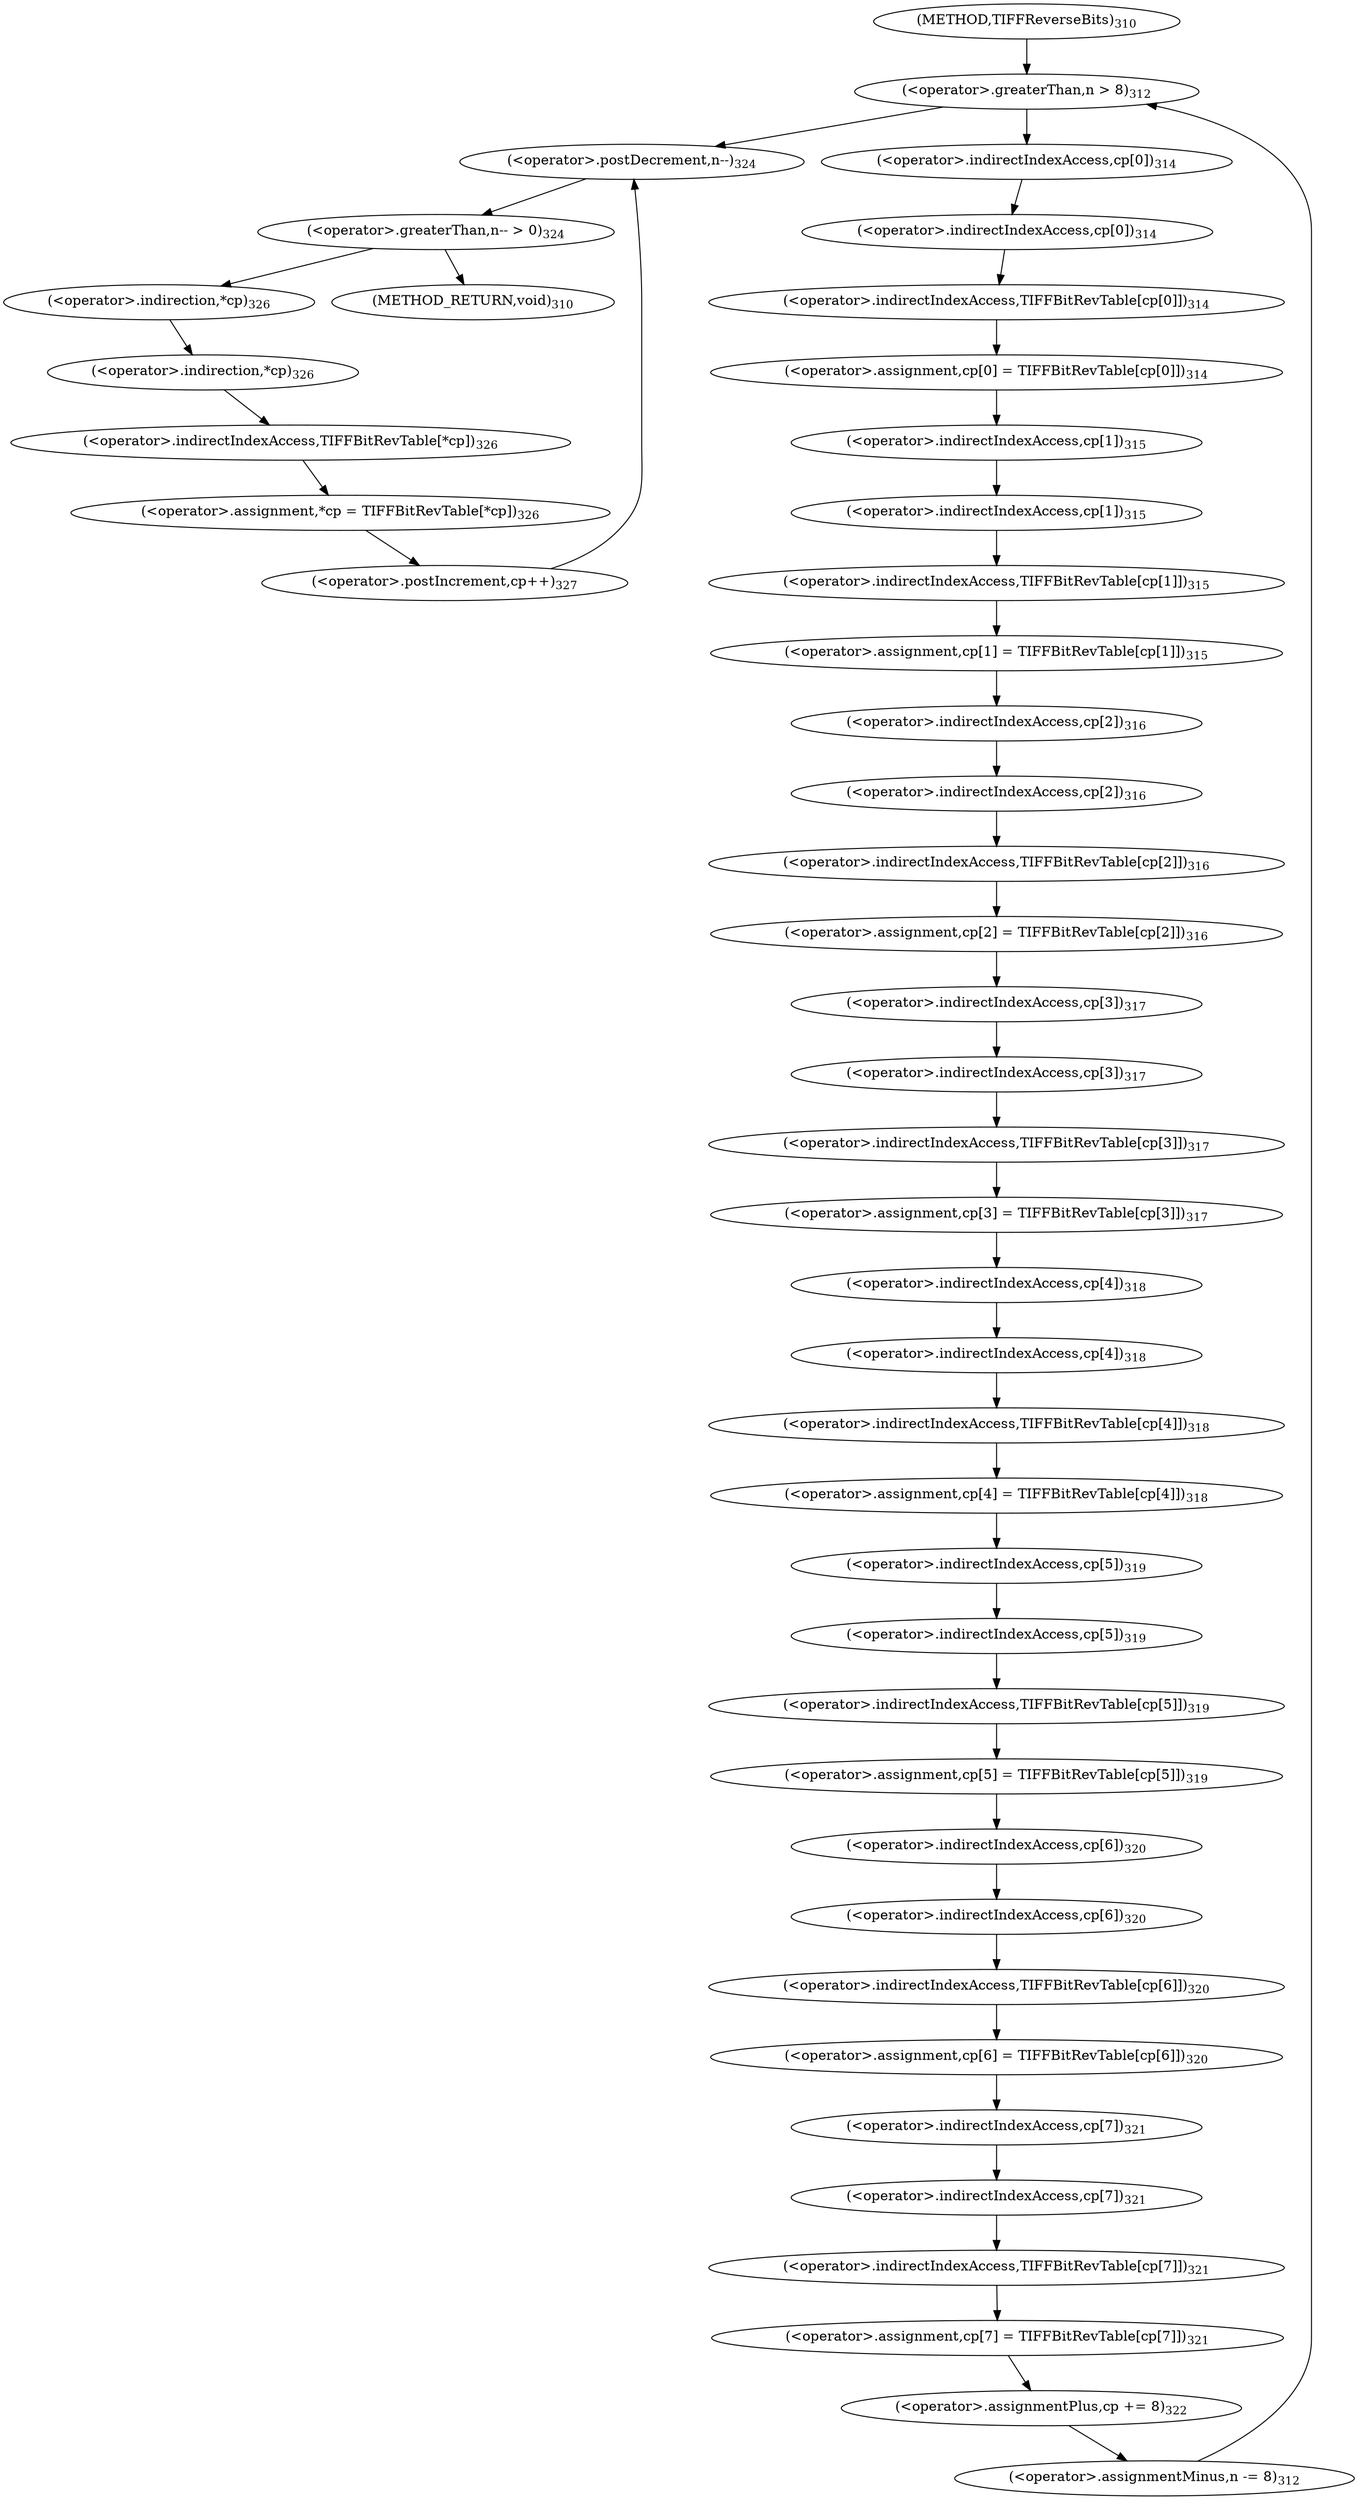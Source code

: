 digraph "TIFFReverseBits" {  
"35510" [label = <(&lt;operator&gt;.greaterThan,n &gt; 8)<SUB>312</SUB>> ]
"35513" [label = <(&lt;operator&gt;.assignmentMinus,n -= 8)<SUB>312</SUB>> ]
"35593" [label = <(&lt;operator&gt;.greaterThan,n-- &gt; 0)<SUB>324</SUB>> ]
"35517" [label = <(&lt;operator&gt;.assignment,cp[0] = TIFFBitRevTable[cp[0]])<SUB>314</SUB>> ]
"35526" [label = <(&lt;operator&gt;.assignment,cp[1] = TIFFBitRevTable[cp[1]])<SUB>315</SUB>> ]
"35535" [label = <(&lt;operator&gt;.assignment,cp[2] = TIFFBitRevTable[cp[2]])<SUB>316</SUB>> ]
"35544" [label = <(&lt;operator&gt;.assignment,cp[3] = TIFFBitRevTable[cp[3]])<SUB>317</SUB>> ]
"35553" [label = <(&lt;operator&gt;.assignment,cp[4] = TIFFBitRevTable[cp[4]])<SUB>318</SUB>> ]
"35562" [label = <(&lt;operator&gt;.assignment,cp[5] = TIFFBitRevTable[cp[5]])<SUB>319</SUB>> ]
"35571" [label = <(&lt;operator&gt;.assignment,cp[6] = TIFFBitRevTable[cp[6]])<SUB>320</SUB>> ]
"35580" [label = <(&lt;operator&gt;.assignment,cp[7] = TIFFBitRevTable[cp[7]])<SUB>321</SUB>> ]
"35589" [label = <(&lt;operator&gt;.assignmentPlus,cp += 8)<SUB>322</SUB>> ]
"35594" [label = <(&lt;operator&gt;.postDecrement,n--)<SUB>324</SUB>> ]
"35598" [label = <(&lt;operator&gt;.assignment,*cp = TIFFBitRevTable[*cp])<SUB>326</SUB>> ]
"35605" [label = <(&lt;operator&gt;.postIncrement,cp++)<SUB>327</SUB>> ]
"35518" [label = <(&lt;operator&gt;.indirectIndexAccess,cp[0])<SUB>314</SUB>> ]
"35521" [label = <(&lt;operator&gt;.indirectIndexAccess,TIFFBitRevTable[cp[0]])<SUB>314</SUB>> ]
"35527" [label = <(&lt;operator&gt;.indirectIndexAccess,cp[1])<SUB>315</SUB>> ]
"35530" [label = <(&lt;operator&gt;.indirectIndexAccess,TIFFBitRevTable[cp[1]])<SUB>315</SUB>> ]
"35536" [label = <(&lt;operator&gt;.indirectIndexAccess,cp[2])<SUB>316</SUB>> ]
"35539" [label = <(&lt;operator&gt;.indirectIndexAccess,TIFFBitRevTable[cp[2]])<SUB>316</SUB>> ]
"35545" [label = <(&lt;operator&gt;.indirectIndexAccess,cp[3])<SUB>317</SUB>> ]
"35548" [label = <(&lt;operator&gt;.indirectIndexAccess,TIFFBitRevTable[cp[3]])<SUB>317</SUB>> ]
"35554" [label = <(&lt;operator&gt;.indirectIndexAccess,cp[4])<SUB>318</SUB>> ]
"35557" [label = <(&lt;operator&gt;.indirectIndexAccess,TIFFBitRevTable[cp[4]])<SUB>318</SUB>> ]
"35563" [label = <(&lt;operator&gt;.indirectIndexAccess,cp[5])<SUB>319</SUB>> ]
"35566" [label = <(&lt;operator&gt;.indirectIndexAccess,TIFFBitRevTable[cp[5]])<SUB>319</SUB>> ]
"35572" [label = <(&lt;operator&gt;.indirectIndexAccess,cp[6])<SUB>320</SUB>> ]
"35575" [label = <(&lt;operator&gt;.indirectIndexAccess,TIFFBitRevTable[cp[6]])<SUB>320</SUB>> ]
"35581" [label = <(&lt;operator&gt;.indirectIndexAccess,cp[7])<SUB>321</SUB>> ]
"35584" [label = <(&lt;operator&gt;.indirectIndexAccess,TIFFBitRevTable[cp[7]])<SUB>321</SUB>> ]
"35599" [label = <(&lt;operator&gt;.indirection,*cp)<SUB>326</SUB>> ]
"35601" [label = <(&lt;operator&gt;.indirectIndexAccess,TIFFBitRevTable[*cp])<SUB>326</SUB>> ]
"35523" [label = <(&lt;operator&gt;.indirectIndexAccess,cp[0])<SUB>314</SUB>> ]
"35532" [label = <(&lt;operator&gt;.indirectIndexAccess,cp[1])<SUB>315</SUB>> ]
"35541" [label = <(&lt;operator&gt;.indirectIndexAccess,cp[2])<SUB>316</SUB>> ]
"35550" [label = <(&lt;operator&gt;.indirectIndexAccess,cp[3])<SUB>317</SUB>> ]
"35559" [label = <(&lt;operator&gt;.indirectIndexAccess,cp[4])<SUB>318</SUB>> ]
"35568" [label = <(&lt;operator&gt;.indirectIndexAccess,cp[5])<SUB>319</SUB>> ]
"35577" [label = <(&lt;operator&gt;.indirectIndexAccess,cp[6])<SUB>320</SUB>> ]
"35586" [label = <(&lt;operator&gt;.indirectIndexAccess,cp[7])<SUB>321</SUB>> ]
"35603" [label = <(&lt;operator&gt;.indirection,*cp)<SUB>326</SUB>> ]
"35504" [label = <(METHOD,TIFFReverseBits)<SUB>310</SUB>> ]
"35607" [label = <(METHOD_RETURN,void)<SUB>310</SUB>> ]
  "35510" -> "35518" 
  "35510" -> "35594" 
  "35513" -> "35510" 
  "35593" -> "35607" 
  "35593" -> "35599" 
  "35517" -> "35527" 
  "35526" -> "35536" 
  "35535" -> "35545" 
  "35544" -> "35554" 
  "35553" -> "35563" 
  "35562" -> "35572" 
  "35571" -> "35581" 
  "35580" -> "35589" 
  "35589" -> "35513" 
  "35594" -> "35593" 
  "35598" -> "35605" 
  "35605" -> "35594" 
  "35518" -> "35523" 
  "35521" -> "35517" 
  "35527" -> "35532" 
  "35530" -> "35526" 
  "35536" -> "35541" 
  "35539" -> "35535" 
  "35545" -> "35550" 
  "35548" -> "35544" 
  "35554" -> "35559" 
  "35557" -> "35553" 
  "35563" -> "35568" 
  "35566" -> "35562" 
  "35572" -> "35577" 
  "35575" -> "35571" 
  "35581" -> "35586" 
  "35584" -> "35580" 
  "35599" -> "35603" 
  "35601" -> "35598" 
  "35523" -> "35521" 
  "35532" -> "35530" 
  "35541" -> "35539" 
  "35550" -> "35548" 
  "35559" -> "35557" 
  "35568" -> "35566" 
  "35577" -> "35575" 
  "35586" -> "35584" 
  "35603" -> "35601" 
  "35504" -> "35510" 
}
